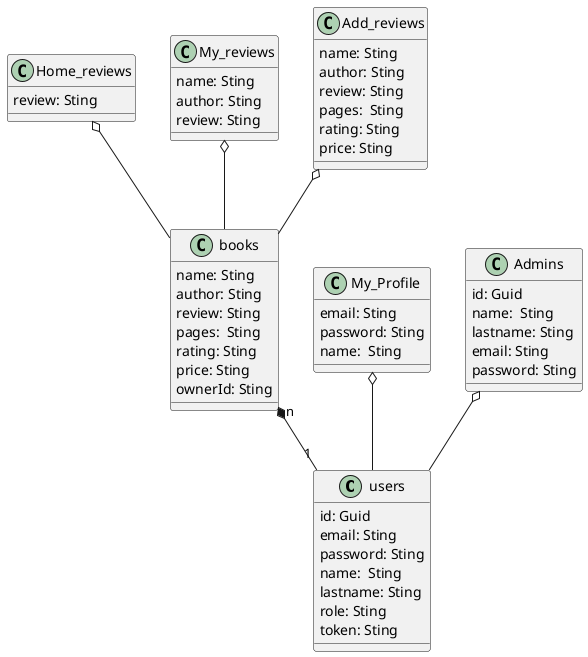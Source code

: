 @startuml Book Shelf

class users {
    id: Guid
    email: Sting
    password: Sting
    name:  Sting
    lastname: Sting
    role: Sting
    token: Sting
}

class books {
    name: Sting
    author: Sting
    review: Sting
    pages:  Sting
    rating: Sting
    price: Sting
    ownerId: Sting
}



class Home_reviews {
    review: Sting

}

class My_Profile {
    email: Sting
    password: Sting
    name:  Sting
}

class Admins {
    id: Guid
    name:  Sting
    lastname: Sting
    email: Sting
    password: Sting

}


class My_reviews {
      name: Sting
    author: Sting
    review: Sting

}

class Add_reviews {

   name: Sting
    author: Sting
    review: Sting
    pages:  Sting
    rating: Sting
    price: Sting
}

books "n" *-- "1" users
Home_reviews o-- books
My_Profile o-- users
Add_reviews o-- books
My_reviews o-- books
Admins  o-- users

@enduml

